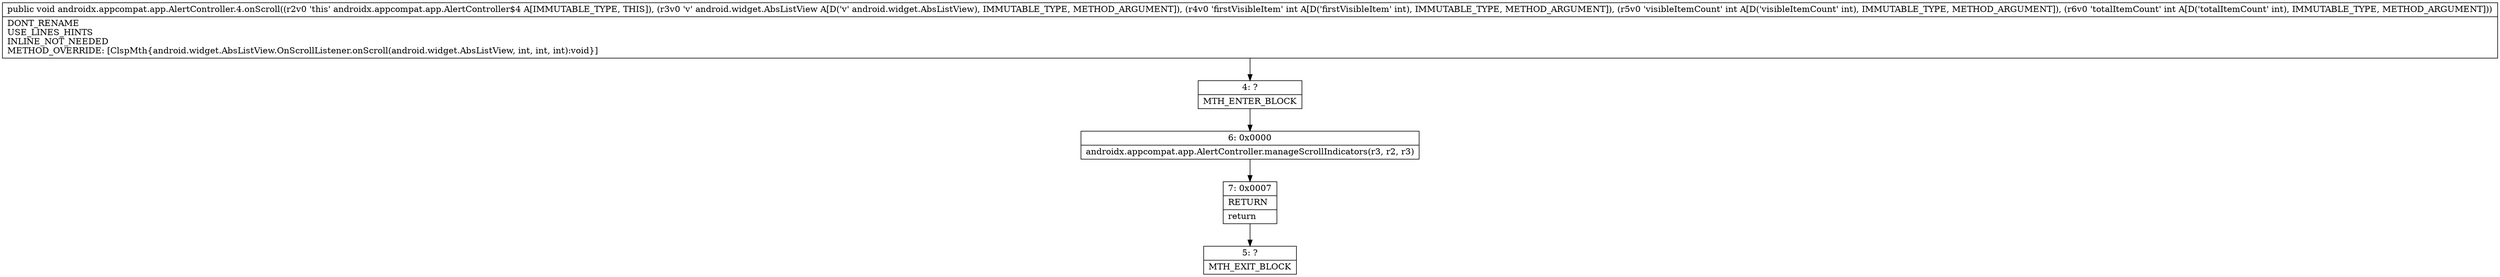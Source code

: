 digraph "CFG forandroidx.appcompat.app.AlertController.4.onScroll(Landroid\/widget\/AbsListView;III)V" {
Node_4 [shape=record,label="{4\:\ ?|MTH_ENTER_BLOCK\l}"];
Node_6 [shape=record,label="{6\:\ 0x0000|androidx.appcompat.app.AlertController.manageScrollIndicators(r3, r2, r3)\l}"];
Node_7 [shape=record,label="{7\:\ 0x0007|RETURN\l|return\l}"];
Node_5 [shape=record,label="{5\:\ ?|MTH_EXIT_BLOCK\l}"];
MethodNode[shape=record,label="{public void androidx.appcompat.app.AlertController.4.onScroll((r2v0 'this' androidx.appcompat.app.AlertController$4 A[IMMUTABLE_TYPE, THIS]), (r3v0 'v' android.widget.AbsListView A[D('v' android.widget.AbsListView), IMMUTABLE_TYPE, METHOD_ARGUMENT]), (r4v0 'firstVisibleItem' int A[D('firstVisibleItem' int), IMMUTABLE_TYPE, METHOD_ARGUMENT]), (r5v0 'visibleItemCount' int A[D('visibleItemCount' int), IMMUTABLE_TYPE, METHOD_ARGUMENT]), (r6v0 'totalItemCount' int A[D('totalItemCount' int), IMMUTABLE_TYPE, METHOD_ARGUMENT]))  | DONT_RENAME\lUSE_LINES_HINTS\lINLINE_NOT_NEEDED\lMETHOD_OVERRIDE: [ClspMth\{android.widget.AbsListView.OnScrollListener.onScroll(android.widget.AbsListView, int, int, int):void\}]\l}"];
MethodNode -> Node_4;Node_4 -> Node_6;
Node_6 -> Node_7;
Node_7 -> Node_5;
}

